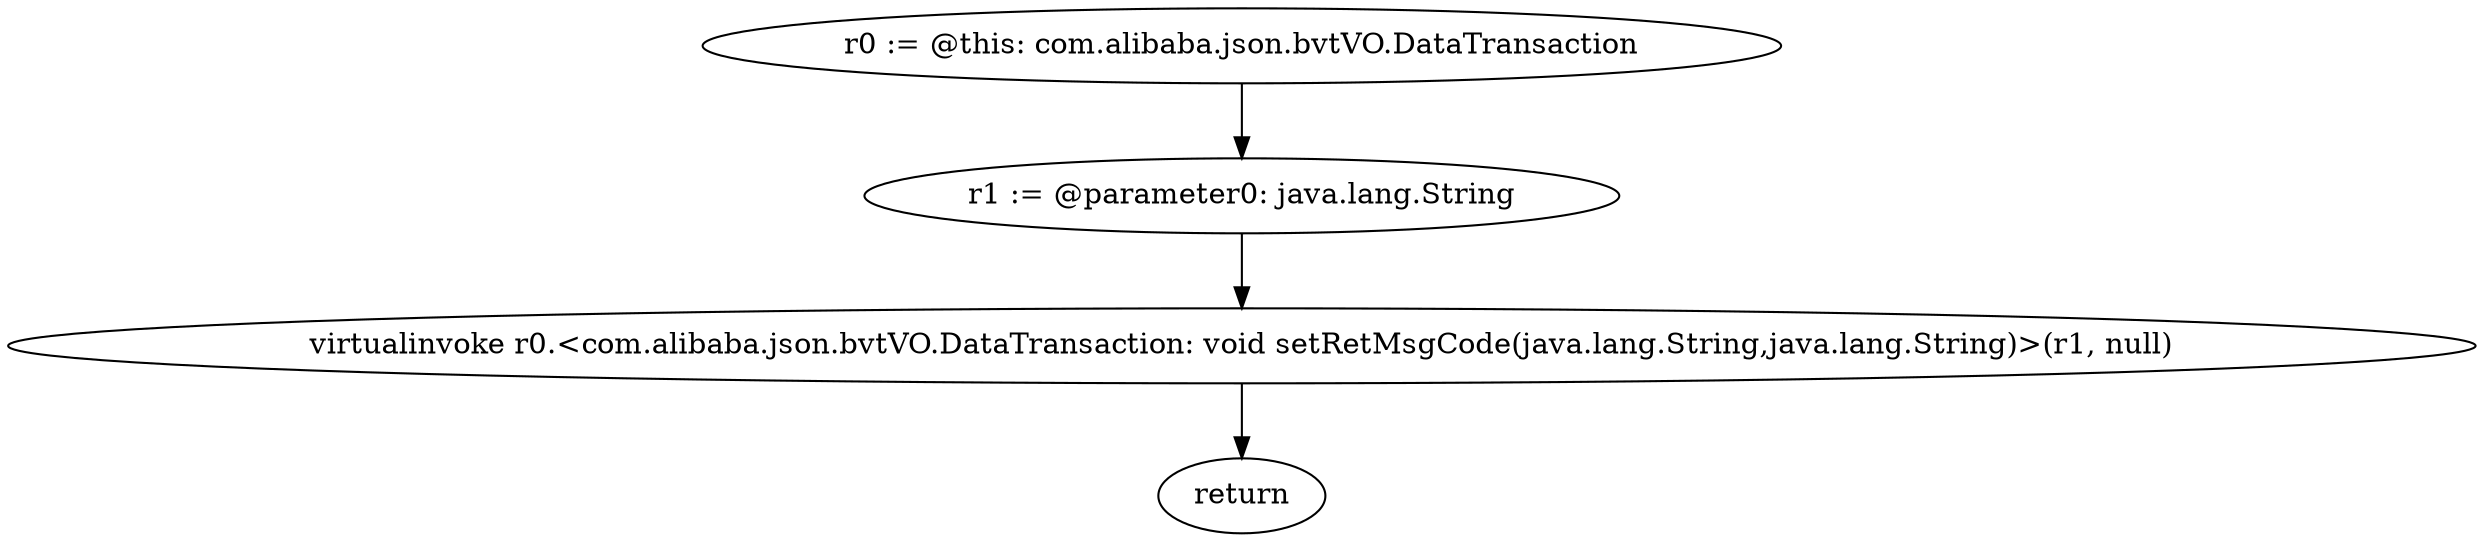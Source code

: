 digraph "unitGraph" {
    "r0 := @this: com.alibaba.json.bvtVO.DataTransaction"
    "r1 := @parameter0: java.lang.String"
    "virtualinvoke r0.<com.alibaba.json.bvtVO.DataTransaction: void setRetMsgCode(java.lang.String,java.lang.String)>(r1, null)"
    "return"
    "r0 := @this: com.alibaba.json.bvtVO.DataTransaction"->"r1 := @parameter0: java.lang.String";
    "r1 := @parameter0: java.lang.String"->"virtualinvoke r0.<com.alibaba.json.bvtVO.DataTransaction: void setRetMsgCode(java.lang.String,java.lang.String)>(r1, null)";
    "virtualinvoke r0.<com.alibaba.json.bvtVO.DataTransaction: void setRetMsgCode(java.lang.String,java.lang.String)>(r1, null)"->"return";
}
